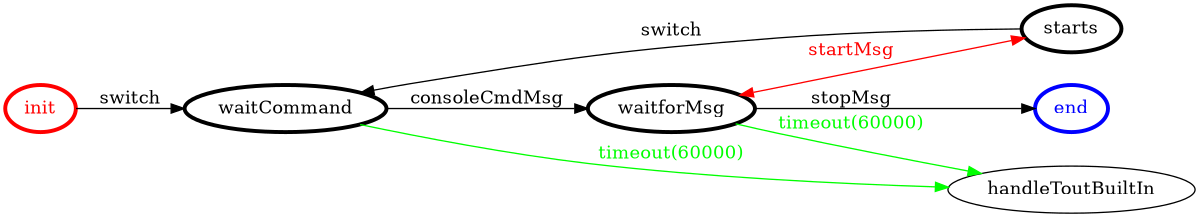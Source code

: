 /*
*
* A GraphViz DOT FSM description 
* Please use a GraphViz visualizer (like http://www.webgraphviz.com)
*  
*/

digraph finite_state_machine {
	rankdir=LR
	size="8,5"
	
	init [ color = red ][ fontcolor = red ][ penwidth = 3 ]
	waitforMsg [ color = black ][ fontcolor = black ][ penwidth = 3 ]
	starts [ color = black ][ fontcolor = black ][ penwidth = 3 ]
	waitCommand [ color = black ][ fontcolor = black ][ penwidth = 3 ]
	end [ color = blue ][ fontcolor = blue ][ penwidth = 3 ]
	
	waitforMsg -> end [ label = "stopMsg" ][ color = black ][ fontcolor = black ]
	waitCommand -> handleToutBuiltIn [ label = "timeout(60000)" ][ color = green ][ fontcolor = green ]
	waitCommand -> waitforMsg [ label = "consoleCmdMsg" ][ color = black ][ fontcolor = black ]
	waitforMsg -> starts [ label = "startMsg" ][ color = red ][ fontcolor = red ][ dir = both ]
	waitforMsg -> handleToutBuiltIn [ label = "timeout(60000)" ][ color = green ][ fontcolor = green ]
	starts -> waitCommand [ label = "switch" ][ color = black ][ fontcolor = black ]
	init -> waitCommand [ label = "switch" ][ color = black ][ fontcolor = black ]
}

